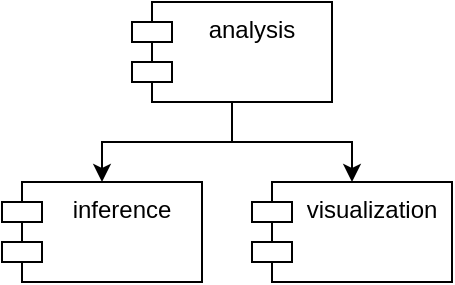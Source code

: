 <mxfile version="13.6.9" type="device"><diagram id="lx1HMrgy7hAiZWGX44Nd" name="Page-1"><mxGraphModel dx="1038" dy="631" grid="1" gridSize="10" guides="1" tooltips="1" connect="1" arrows="1" fold="1" page="1" pageScale="1" pageWidth="850" pageHeight="1100" math="0" shadow="0"><root><mxCell id="0"/><mxCell id="1" parent="0"/><mxCell id="lv67TtfdVcqlMukdyigX-3" value="inference" style="shape=module;align=left;spacingLeft=20;align=center;verticalAlign=top;" parent="1" vertex="1"><mxGeometry x="313" y="580" width="100" height="50" as="geometry"/></mxCell><mxCell id="lv67TtfdVcqlMukdyigX-4" value="visualization" style="shape=module;align=left;spacingLeft=20;align=center;verticalAlign=top;" parent="1" vertex="1"><mxGeometry x="438" y="580" width="100" height="50" as="geometry"/></mxCell><mxCell id="lv67TtfdVcqlMukdyigX-6" style="edgeStyle=orthogonalEdgeStyle;rounded=0;orthogonalLoop=1;jettySize=auto;html=1;exitX=0.5;exitY=1;exitDx=0;exitDy=0;entryX=0.5;entryY=0;entryDx=0;entryDy=0;" parent="1" source="lv67TtfdVcqlMukdyigX-9" target="lv67TtfdVcqlMukdyigX-3" edge="1"><mxGeometry relative="1" as="geometry"/></mxCell><mxCell id="lv67TtfdVcqlMukdyigX-8" style="edgeStyle=orthogonalEdgeStyle;rounded=0;orthogonalLoop=1;jettySize=auto;html=1;exitX=0.5;exitY=1;exitDx=0;exitDy=0;entryX=0.5;entryY=0;entryDx=0;entryDy=0;" parent="1" source="lv67TtfdVcqlMukdyigX-9" target="lv67TtfdVcqlMukdyigX-4" edge="1"><mxGeometry relative="1" as="geometry"/></mxCell><mxCell id="lv67TtfdVcqlMukdyigX-9" value="analysis" style="shape=module;align=left;spacingLeft=20;align=center;verticalAlign=top;" parent="1" vertex="1"><mxGeometry x="378" y="490" width="100" height="50" as="geometry"/></mxCell></root></mxGraphModel></diagram></mxfile>
